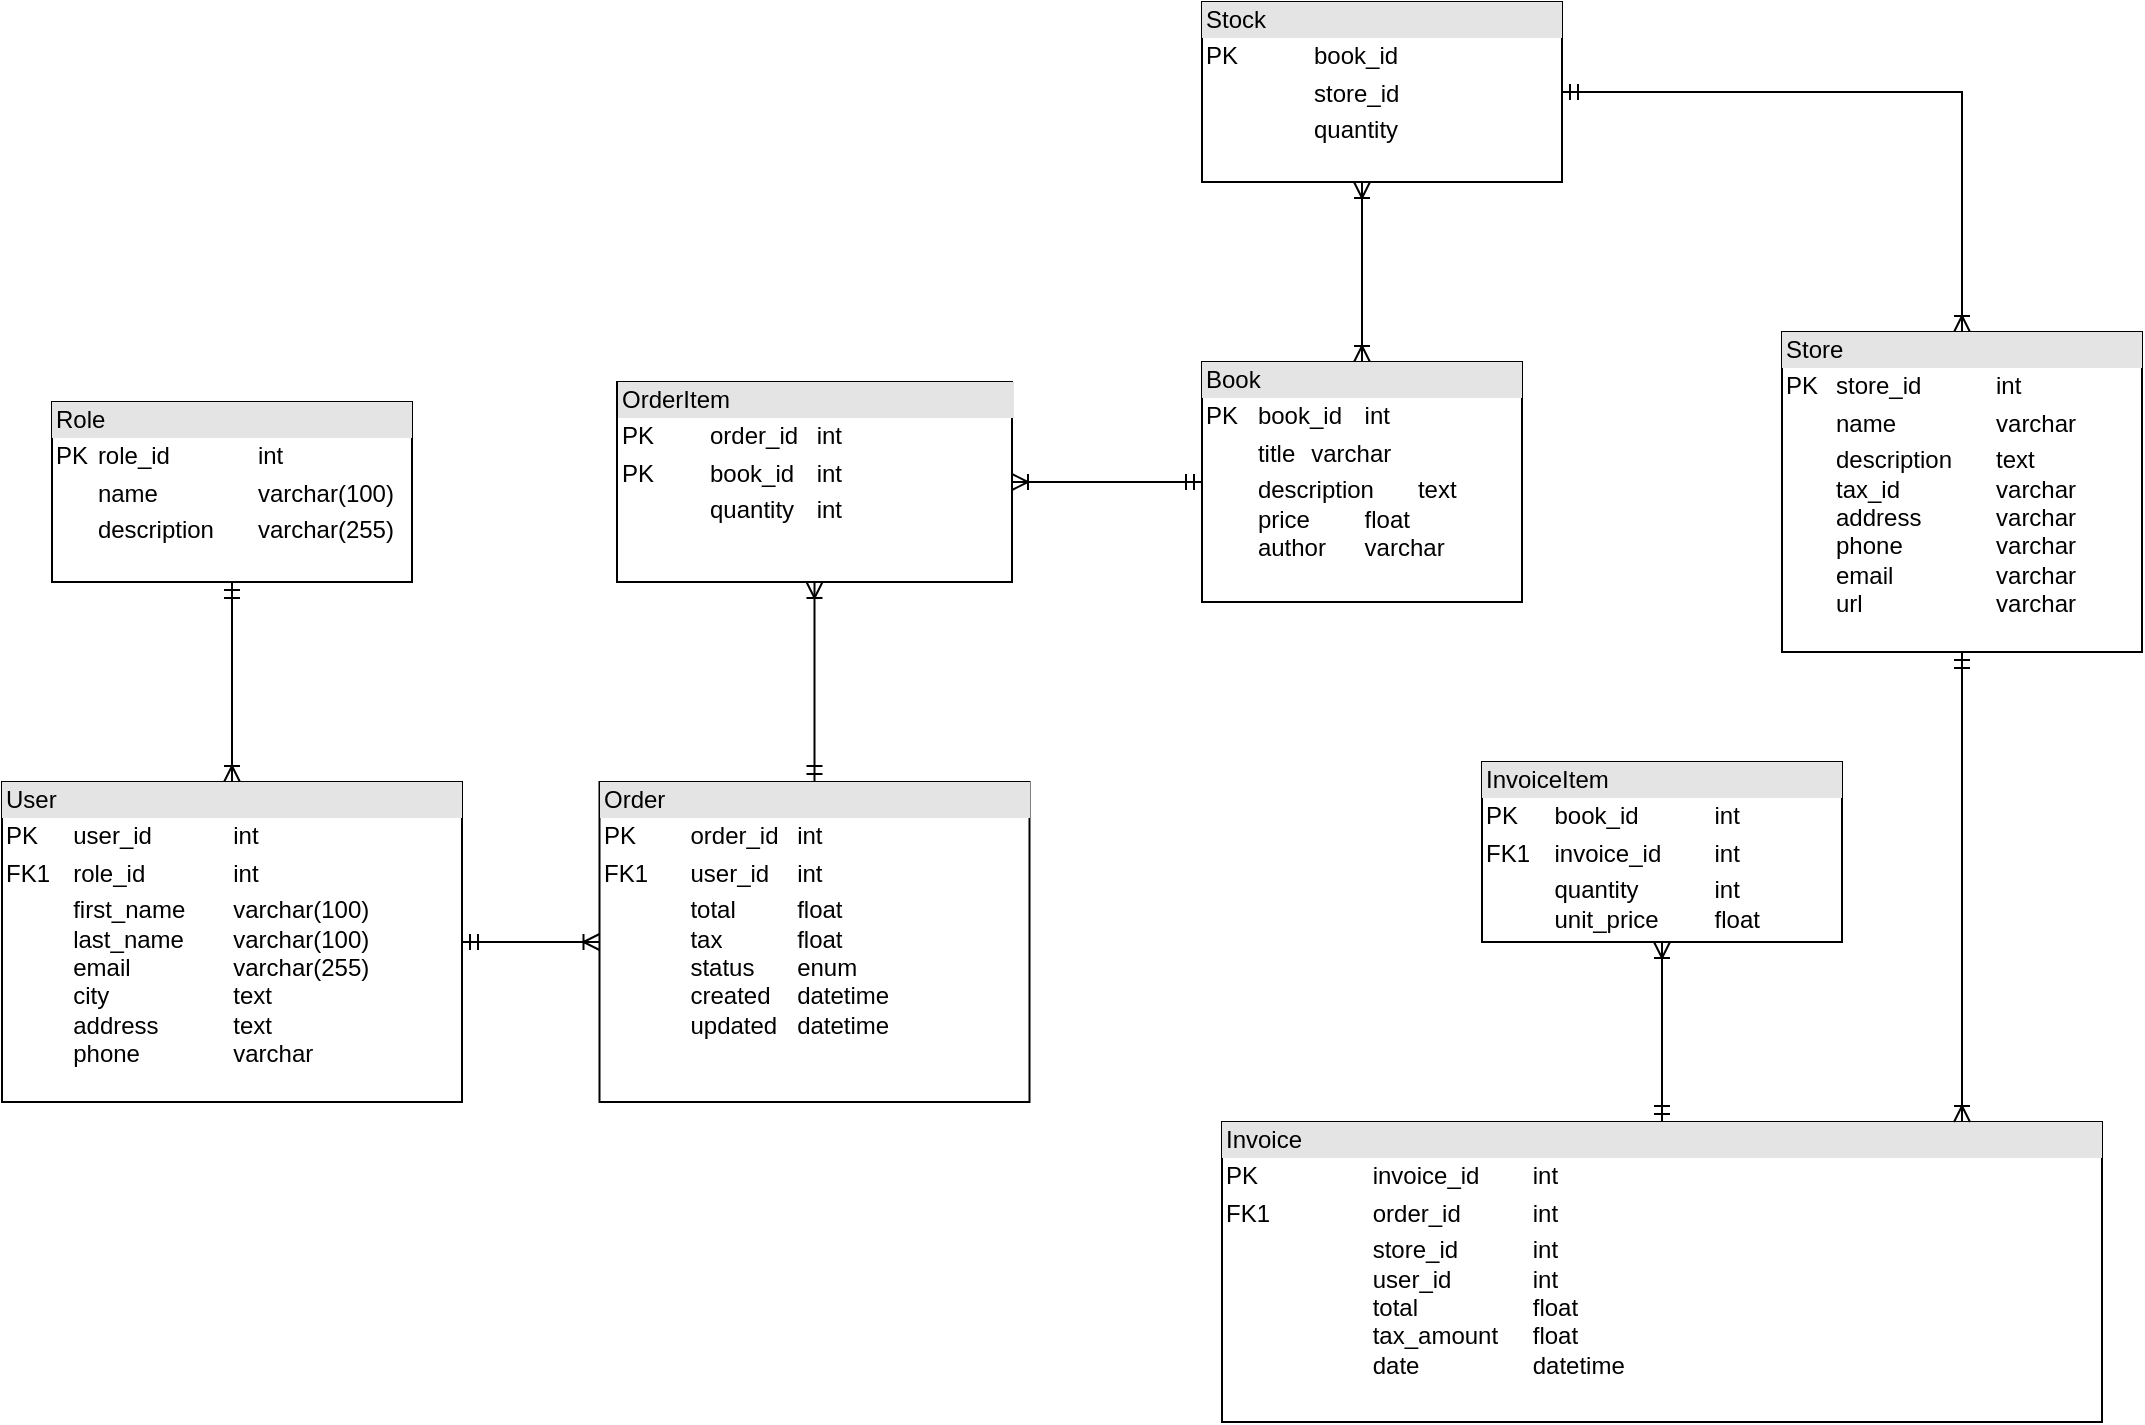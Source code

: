 <mxfile version="25.0.1">
  <diagram name="Page-1" id="2ca16b54-16f6-2749-3443-fa8db7711227">
    <mxGraphModel dx="1387" dy="1755" grid="1" gridSize="10" guides="1" tooltips="1" connect="1" arrows="1" fold="1" page="1" pageScale="1" pageWidth="1100" pageHeight="850" background="none" math="0" shadow="0">
      <root>
        <mxCell id="0" />
        <mxCell id="1" parent="0" />
        <mxCell id="zAKk5Vj_SALi7lIbkX37-4" value="" style="edgeStyle=orthogonalEdgeStyle;rounded=0;orthogonalLoop=1;jettySize=auto;html=1;startArrow=ERoneToMany;startFill=0;endArrow=ERmandOne;endFill=0;" edge="1" parent="1" source="2ed32ef02a7f4228-1" target="zAKk5Vj_SALi7lIbkX37-3">
          <mxGeometry relative="1" as="geometry" />
        </mxCell>
        <mxCell id="2ed32ef02a7f4228-1" value="&lt;div style=&quot;box-sizing:border-box;width:100%;background:#e4e4e4;padding:2px;&quot;&gt;User&lt;/div&gt;&lt;table cellspacing=&quot;0&quot; cellpadding=&quot;2&quot; style=&quot;width:100%;font-size:1em;&quot;&gt;&lt;tbody&gt;&lt;tr&gt;&lt;td&gt;PK&lt;/td&gt;&lt;td&gt;user_id&lt;span style=&quot;white-space: pre;&quot;&gt;&#x9;&lt;span style=&quot;white-space: pre;&quot;&gt;&#x9;&lt;/span&gt;&lt;/span&gt;int&lt;/td&gt;&lt;/tr&gt;&lt;tr&gt;&lt;td&gt;FK1&lt;/td&gt;&lt;td&gt;role_id&lt;span style=&quot;white-space: pre;&quot;&gt;&#x9;&lt;span style=&quot;white-space: pre;&quot;&gt;&#x9;&lt;/span&gt;&lt;/span&gt;int&lt;/td&gt;&lt;/tr&gt;&lt;tr&gt;&lt;td&gt;&lt;/td&gt;&lt;td&gt;first_name&lt;span style=&quot;white-space: pre;&quot;&gt;&#x9;&lt;/span&gt;varchar(100)&lt;br&gt;last_name&lt;span style=&quot;white-space: pre;&quot;&gt;&#x9;&lt;/span&gt;varchar(100)&lt;br&gt;email&lt;span style=&quot;white-space: pre;&quot;&gt;&#x9;&lt;/span&gt;&lt;span style=&quot;white-space: pre;&quot;&gt;&#x9;&lt;/span&gt;varchar(255)&lt;br&gt;city&lt;span style=&quot;white-space: pre;&quot;&gt;&#x9;&lt;/span&gt;&lt;span style=&quot;white-space: pre;&quot;&gt;&#x9;&lt;/span&gt;&lt;span style=&quot;white-space: pre;&quot;&gt;&#x9;&lt;/span&gt;text&lt;br&gt;address&lt;span style=&quot;white-space: pre;&quot;&gt;&#x9;&lt;/span&gt;&lt;span style=&quot;white-space: pre;&quot;&gt;&#x9;&lt;/span&gt;text&lt;br&gt;phone&lt;span style=&quot;white-space: pre;&quot;&gt;&#x9;&lt;/span&gt;&lt;span style=&quot;white-space: pre;&quot;&gt;&#x9;&lt;/span&gt;varchar&lt;br&gt;&lt;br&gt;&lt;/td&gt;&lt;/tr&gt;&lt;/tbody&gt;&lt;/table&gt;" style="verticalAlign=top;align=left;overflow=fill;html=1;rounded=0;shadow=0;comic=0;labelBackgroundColor=none;strokeWidth=1;fontFamily=Helvetica;fontSize=12" parent="1" vertex="1">
          <mxGeometry x="30" y="90" width="230" height="160" as="geometry" />
        </mxCell>
        <mxCell id="zAKk5Vj_SALi7lIbkX37-3" value="&lt;div style=&quot;box-sizing:border-box;width:100%;background:#e4e4e4;padding:2px;&quot;&gt;Role&lt;/div&gt;&lt;table style=&quot;width:100%;font-size:1em;&quot; cellpadding=&quot;2&quot; cellspacing=&quot;0&quot;&gt;&lt;tbody&gt;&lt;tr&gt;&lt;td&gt;PK&lt;/td&gt;&lt;td&gt;role_id&lt;span style=&quot;white-space: pre;&quot;&gt;&#x9;&lt;/span&gt;&lt;span style=&quot;white-space: pre;&quot;&gt;&#x9;&lt;/span&gt;int&lt;/td&gt;&lt;/tr&gt;&lt;tr&gt;&lt;td&gt;&lt;br&gt;&lt;/td&gt;&lt;td&gt;name&lt;span style=&quot;white-space: pre;&quot;&gt;&#x9;&lt;/span&gt;&lt;span style=&quot;white-space: pre;&quot;&gt;&#x9;&lt;/span&gt;varchar(100)&lt;/td&gt;&lt;/tr&gt;&lt;tr&gt;&lt;td&gt;&lt;/td&gt;&lt;td&gt;description&lt;span style=&quot;white-space: pre;&quot;&gt;&#x9;&lt;/span&gt;varchar(255)&lt;br&gt;&lt;/td&gt;&lt;/tr&gt;&lt;/tbody&gt;&lt;/table&gt;" style="verticalAlign=top;align=left;overflow=fill;html=1;whiteSpace=wrap;" vertex="1" parent="1">
          <mxGeometry x="55" y="-100" width="180" height="90" as="geometry" />
        </mxCell>
        <mxCell id="zAKk5Vj_SALi7lIbkX37-28" value="" style="edgeStyle=orthogonalEdgeStyle;rounded=0;orthogonalLoop=1;jettySize=auto;html=1;startArrow=ERoneToMany;startFill=0;endArrow=ERoneToMany;endFill=0;" edge="1" parent="1" source="zAKk5Vj_SALi7lIbkX37-5" target="zAKk5Vj_SALi7lIbkX37-12">
          <mxGeometry relative="1" as="geometry">
            <Array as="points">
              <mxPoint x="710" y="-190" />
              <mxPoint x="710" y="-190" />
            </Array>
          </mxGeometry>
        </mxCell>
        <mxCell id="zAKk5Vj_SALi7lIbkX37-5" value="&lt;div style=&quot;box-sizing:border-box;width:100%;background:#e4e4e4;padding:2px;&quot;&gt;Book&lt;span style=&quot;white-space: pre;&quot;&gt;&#x9;&lt;/span&gt;&lt;/div&gt;&lt;table style=&quot;width:100%;font-size:1em;&quot; cellpadding=&quot;2&quot; cellspacing=&quot;0&quot;&gt;&lt;tbody&gt;&lt;tr&gt;&lt;td&gt;PK&lt;/td&gt;&lt;td&gt;book_id&lt;span style=&quot;white-space: pre;&quot;&gt;&#x9;&lt;/span&gt;int&lt;br&gt;&lt;/td&gt;&lt;/tr&gt;&lt;tr&gt;&lt;td&gt;&lt;br&gt;&lt;/td&gt;&lt;td&gt;title&lt;span style=&quot;white-space: pre;&quot;&gt;&#x9;&lt;/span&gt;varchar&lt;/td&gt;&lt;/tr&gt;&lt;tr&gt;&lt;td&gt;&lt;/td&gt;&lt;td&gt;description&lt;span style=&quot;white-space: pre;&quot;&gt;&#x9;&lt;/span&gt;text&lt;br&gt;price&lt;span style=&quot;white-space: pre;&quot;&gt;&#x9;&lt;/span&gt;float&lt;br&gt;author&lt;span style=&quot;white-space: pre;&quot;&gt;&#x9;&lt;/span&gt;varchar&lt;br&gt;&lt;/td&gt;&lt;/tr&gt;&lt;/tbody&gt;&lt;/table&gt;" style="verticalAlign=top;align=left;overflow=fill;html=1;whiteSpace=wrap;" vertex="1" parent="1">
          <mxGeometry x="630" y="-120" width="160" height="120" as="geometry" />
        </mxCell>
        <mxCell id="zAKk5Vj_SALi7lIbkX37-15" value="" style="edgeStyle=orthogonalEdgeStyle;rounded=0;orthogonalLoop=1;jettySize=auto;html=1;startArrow=ERoneToMany;startFill=0;endArrow=ERmandOne;endFill=0;" edge="1" parent="1" source="zAKk5Vj_SALi7lIbkX37-7" target="2ed32ef02a7f4228-1">
          <mxGeometry relative="1" as="geometry" />
        </mxCell>
        <mxCell id="zAKk5Vj_SALi7lIbkX37-7" value="&lt;div style=&quot;box-sizing:border-box;width:100%;background:#e4e4e4;padding:2px;&quot;&gt;Order&lt;br&gt;&lt;/div&gt;&lt;table style=&quot;width:100%;font-size:1em;&quot; cellpadding=&quot;2&quot; cellspacing=&quot;0&quot;&gt;&lt;tbody&gt;&lt;tr&gt;&lt;td&gt;PK&lt;/td&gt;&lt;td&gt;order_id&lt;span style=&quot;white-space: pre;&quot;&gt;&#x9;&lt;/span&gt;int&lt;span style=&quot;white-space: pre;&quot;&gt;&#x9;&lt;/span&gt;&lt;/td&gt;&lt;/tr&gt;&lt;tr&gt;&lt;td&gt;FK1&lt;/td&gt;&lt;td&gt;user_id&lt;span style=&quot;white-space: pre;&quot;&gt;&#x9;&lt;/span&gt;int&lt;br&gt;&lt;/td&gt;&lt;/tr&gt;&lt;tr&gt;&lt;td&gt;&lt;br&gt;&lt;br&gt;&lt;/td&gt;&lt;td&gt;total&lt;span style=&quot;white-space: pre;&quot;&gt;&#x9;&lt;/span&gt;&lt;span style=&quot;white-space: pre;&quot;&gt;&#x9;&lt;/span&gt;float&lt;br&gt;tax&lt;span style=&quot;white-space: pre;&quot;&gt;&#x9;&lt;/span&gt;&lt;span style=&quot;white-space: pre;&quot;&gt;&#x9;&lt;/span&gt;float&lt;br&gt;status&lt;span style=&quot;white-space: pre;&quot;&gt;&#x9;&lt;/span&gt;enum&lt;br&gt;created&lt;span style=&quot;white-space: pre;&quot;&gt;&#x9;&lt;/span&gt;datetime&lt;br&gt;updated&lt;span style=&quot;white-space: pre;&quot;&gt;&#x9;&lt;/span&gt;datetime&lt;br&gt;&lt;/td&gt;&lt;/tr&gt;&lt;/tbody&gt;&lt;/table&gt;" style="verticalAlign=top;align=left;overflow=fill;html=1;whiteSpace=wrap;" vertex="1" parent="1">
          <mxGeometry x="328.75" y="90" width="215" height="160" as="geometry" />
        </mxCell>
        <mxCell id="zAKk5Vj_SALi7lIbkX37-13" value="" style="edgeStyle=orthogonalEdgeStyle;rounded=0;orthogonalLoop=1;jettySize=auto;html=1;entryX=0.5;entryY=0;entryDx=0;entryDy=0;startArrow=ERoneToMany;startFill=0;endArrow=ERmandOne;endFill=0;" edge="1" parent="1" source="zAKk5Vj_SALi7lIbkX37-9" target="zAKk5Vj_SALi7lIbkX37-7">
          <mxGeometry relative="1" as="geometry">
            <mxPoint x="427.5" y="-10" as="targetPoint" />
          </mxGeometry>
        </mxCell>
        <mxCell id="zAKk5Vj_SALi7lIbkX37-16" value="" style="edgeStyle=orthogonalEdgeStyle;rounded=0;orthogonalLoop=1;jettySize=auto;html=1;startArrow=ERoneToMany;startFill=0;endArrow=ERmandOne;endFill=0;" edge="1" parent="1" source="zAKk5Vj_SALi7lIbkX37-9" target="zAKk5Vj_SALi7lIbkX37-5">
          <mxGeometry relative="1" as="geometry" />
        </mxCell>
        <mxCell id="zAKk5Vj_SALi7lIbkX37-9" value="&lt;div style=&quot;box-sizing:border-box;width:100%;background:#e4e4e4;padding:2px;&quot;&gt;OrderItem&lt;/div&gt;&lt;table style=&quot;width:100%;font-size:1em;&quot; cellpadding=&quot;2&quot; cellspacing=&quot;0&quot;&gt;&lt;tbody&gt;&lt;tr&gt;&lt;td&gt;PK&lt;/td&gt;&lt;td&gt;order_id&lt;span style=&quot;white-space: pre;&quot;&gt;&#x9;&lt;/span&gt;int&lt;/td&gt;&lt;/tr&gt;&lt;tr&gt;&lt;td&gt;PK&lt;/td&gt;&lt;td&gt;book_id&lt;span style=&quot;white-space: pre;&quot;&gt;&#x9;&lt;/span&gt;int&lt;/td&gt;&lt;/tr&gt;&lt;tr&gt;&lt;td&gt;&lt;/td&gt;&lt;td&gt;quantity&lt;span style=&quot;white-space: pre;&quot;&gt;&#x9;&lt;/span&gt;int&lt;/td&gt;&lt;/tr&gt;&lt;/tbody&gt;&lt;/table&gt;" style="verticalAlign=top;align=left;overflow=fill;html=1;whiteSpace=wrap;" vertex="1" parent="1">
          <mxGeometry x="337.5" y="-110" width="197.5" height="100" as="geometry" />
        </mxCell>
        <mxCell id="zAKk5Vj_SALi7lIbkX37-11" value="&lt;div style=&quot;box-sizing:border-box;width:100%;background:#e4e4e4;padding:2px;&quot;&gt;Invoice&lt;br&gt;&lt;/div&gt;&lt;table style=&quot;width:100%;font-size:1em;&quot; cellpadding=&quot;2&quot; cellspacing=&quot;0&quot;&gt;&lt;tbody&gt;&lt;tr&gt;&lt;td&gt;PK&lt;/td&gt;&lt;td&gt;invoice_id&lt;span style=&quot;white-space: pre;&quot;&gt;&#x9;&lt;/span&gt;int&lt;/td&gt;&lt;/tr&gt;&lt;tr&gt;&lt;td&gt;FK1&lt;/td&gt;&lt;td&gt;order_id&lt;span style=&quot;white-space: pre;&quot;&gt;&#x9;&lt;/span&gt;&lt;span style=&quot;white-space: pre;&quot;&gt;&#x9;&lt;/span&gt;int&lt;/td&gt;&lt;/tr&gt;&lt;tr&gt;&lt;td&gt;&lt;/td&gt;&lt;td&gt;store_id&lt;span style=&quot;white-space: pre;&quot;&gt;&#x9;&lt;/span&gt;&lt;span style=&quot;white-space: pre;&quot;&gt;&#x9;&lt;/span&gt;int&lt;br&gt;user_id&lt;span style=&quot;white-space: pre;&quot;&gt;&#x9;&lt;/span&gt;&lt;span style=&quot;white-space: pre;&quot;&gt;&#x9;&lt;/span&gt;int&lt;br&gt;total&lt;span style=&quot;white-space: pre;&quot;&gt;&#x9;&lt;/span&gt;&lt;span style=&quot;white-space: pre;&quot;&gt;&#x9;&lt;/span&gt;&lt;span style=&quot;white-space: pre;&quot;&gt;&#x9;&lt;/span&gt;float&lt;br&gt;tax_amount&lt;span style=&quot;white-space: pre;&quot;&gt;&#x9;&lt;/span&gt;float&lt;br&gt;date&lt;span style=&quot;white-space: pre;&quot;&gt;&#x9;&lt;/span&gt;&lt;span style=&quot;white-space: pre;&quot;&gt;&#x9;&lt;/span&gt;&lt;span style=&quot;white-space: pre;&quot;&gt;&#x9;&lt;/span&gt;datetime&lt;br&gt;&lt;/td&gt;&lt;/tr&gt;&lt;/tbody&gt;&lt;/table&gt;" style="verticalAlign=top;align=left;overflow=fill;html=1;whiteSpace=wrap;" vertex="1" parent="1">
          <mxGeometry x="640" y="260" width="440" height="150" as="geometry" />
        </mxCell>
        <mxCell id="zAKk5Vj_SALi7lIbkX37-19" value="" style="edgeStyle=orthogonalEdgeStyle;rounded=0;orthogonalLoop=1;jettySize=auto;html=1;endArrow=ERoneToMany;endFill=0;startArrow=ERmandOne;startFill=0;" edge="1" parent="1" source="zAKk5Vj_SALi7lIbkX37-12" target="zAKk5Vj_SALi7lIbkX37-18">
          <mxGeometry relative="1" as="geometry" />
        </mxCell>
        <mxCell id="zAKk5Vj_SALi7lIbkX37-12" value="&lt;div style=&quot;box-sizing:border-box;width:100%;background:#e4e4e4;padding:2px;&quot;&gt;Stock&lt;br&gt;&lt;/div&gt;&lt;table style=&quot;width:100%;font-size:1em;&quot; cellpadding=&quot;2&quot; cellspacing=&quot;0&quot;&gt;&lt;tbody&gt;&lt;tr&gt;&lt;td&gt;PK&lt;/td&gt;&lt;td&gt;book_id&lt;/td&gt;&lt;/tr&gt;&lt;tr&gt;&lt;td&gt;&lt;br&gt;&lt;/td&gt;&lt;td&gt;store_id&lt;br&gt;&lt;/td&gt;&lt;/tr&gt;&lt;tr&gt;&lt;td&gt;&lt;/td&gt;&lt;td&gt;quantity&lt;br&gt;&lt;/td&gt;&lt;/tr&gt;&lt;/tbody&gt;&lt;/table&gt;" style="verticalAlign=top;align=left;overflow=fill;html=1;whiteSpace=wrap;" vertex="1" parent="1">
          <mxGeometry x="630" y="-300" width="180" height="90" as="geometry" />
        </mxCell>
        <mxCell id="zAKk5Vj_SALi7lIbkX37-21" value="" style="edgeStyle=orthogonalEdgeStyle;rounded=0;orthogonalLoop=1;jettySize=auto;html=1;startArrow=ERoneToMany;startFill=0;endArrow=ERmandOne;endFill=0;" edge="1" parent="1" source="zAKk5Vj_SALi7lIbkX37-17" target="zAKk5Vj_SALi7lIbkX37-11">
          <mxGeometry relative="1" as="geometry" />
        </mxCell>
        <mxCell id="zAKk5Vj_SALi7lIbkX37-17" value="&lt;div style=&quot;box-sizing:border-box;width:100%;background:#e4e4e4;padding:2px;&quot;&gt;InvoiceItem&lt;br&gt;&lt;/div&gt;&lt;table style=&quot;width:100%;font-size:1em;&quot; cellpadding=&quot;2&quot; cellspacing=&quot;0&quot;&gt;&lt;tbody&gt;&lt;tr&gt;&lt;td&gt;PK&lt;/td&gt;&lt;td&gt;book_id&lt;span style=&quot;white-space: pre;&quot;&gt;&#x9;&lt;/span&gt;&lt;span style=&quot;white-space: pre;&quot;&gt;&#x9;&lt;/span&gt;int&lt;span style=&quot;white-space: pre;&quot;&gt;&#x9;&lt;/span&gt;&lt;/td&gt;&lt;/tr&gt;&lt;tr&gt;&lt;td&gt;FK1&lt;/td&gt;&lt;td&gt;invoice_id&lt;span style=&quot;white-space: pre;&quot;&gt;&#x9;&lt;/span&gt;int&lt;/td&gt;&lt;/tr&gt;&lt;tr&gt;&lt;td&gt;&lt;/td&gt;&lt;td&gt;quantity&lt;span style=&quot;white-space: pre;&quot;&gt;&#x9;&lt;/span&gt;&lt;span style=&quot;white-space: pre;&quot;&gt;&#x9;&lt;/span&gt;int&lt;br&gt;unit_price&lt;span style=&quot;white-space: pre;&quot;&gt;&#x9;&lt;/span&gt;float&lt;br&gt;&lt;/td&gt;&lt;/tr&gt;&lt;/tbody&gt;&lt;/table&gt;" style="verticalAlign=top;align=left;overflow=fill;html=1;whiteSpace=wrap;" vertex="1" parent="1">
          <mxGeometry x="770" y="80" width="180" height="90" as="geometry" />
        </mxCell>
        <mxCell id="zAKk5Vj_SALi7lIbkX37-27" value="" style="edgeStyle=orthogonalEdgeStyle;rounded=0;orthogonalLoop=1;jettySize=auto;html=1;endArrow=ERoneToMany;endFill=0;startArrow=ERmandOne;startFill=0;" edge="1" parent="1" source="zAKk5Vj_SALi7lIbkX37-18" target="zAKk5Vj_SALi7lIbkX37-11">
          <mxGeometry relative="1" as="geometry">
            <Array as="points">
              <mxPoint x="1010" y="210" />
              <mxPoint x="1010" y="210" />
            </Array>
          </mxGeometry>
        </mxCell>
        <mxCell id="zAKk5Vj_SALi7lIbkX37-18" value="&lt;div style=&quot;box-sizing:border-box;width:100%;background:#e4e4e4;padding:2px;&quot;&gt;Store&lt;br&gt;&lt;/div&gt;&lt;table style=&quot;width:100%;font-size:1em;&quot; cellpadding=&quot;2&quot; cellspacing=&quot;0&quot;&gt;&lt;tbody&gt;&lt;tr&gt;&lt;td&gt;PK&lt;/td&gt;&lt;td&gt;store_id&lt;span style=&quot;white-space: pre;&quot;&gt;&#x9;&lt;/span&gt;&lt;span style=&quot;white-space: pre;&quot;&gt;&#x9;&lt;/span&gt;int&lt;br&gt;&lt;/td&gt;&lt;/tr&gt;&lt;tr&gt;&lt;td&gt;&lt;br&gt;&lt;/td&gt;&lt;td&gt;name&lt;span style=&quot;white-space: pre;&quot;&gt;&#x9;&lt;span style=&quot;white-space: pre;&quot;&gt;&#x9;&lt;/span&gt;&lt;/span&gt;varchar&lt;/td&gt;&lt;/tr&gt;&lt;tr&gt;&lt;td&gt;&lt;/td&gt;&lt;td&gt;description&lt;span style=&quot;white-space: pre;&quot;&gt;&#x9;&lt;/span&gt;text&lt;br&gt;tax_id&lt;span style=&quot;white-space: pre;&quot;&gt;&#x9;&lt;/span&gt;&lt;span style=&quot;white-space: pre;&quot;&gt;&#x9;&lt;/span&gt;varchar&lt;br&gt;address&lt;span style=&quot;white-space: pre;&quot;&gt;&#x9;&lt;/span&gt;&lt;span style=&quot;white-space: pre;&quot;&gt;&#x9;&lt;/span&gt;varchar&lt;br&gt;phone&lt;span style=&quot;white-space: pre;&quot;&gt;&#x9;&lt;/span&gt;&lt;span style=&quot;white-space: pre;&quot;&gt;&#x9;&lt;/span&gt;varchar&lt;br&gt;email&lt;span style=&quot;white-space: pre;&quot;&gt;&#x9;&lt;/span&gt;&lt;span style=&quot;white-space: pre;&quot;&gt;&#x9;&lt;/span&gt;varchar&lt;br&gt;url&lt;span style=&quot;white-space: pre;&quot;&gt;&#x9;&lt;/span&gt;&lt;span style=&quot;white-space: pre;&quot;&gt;&#x9;&lt;/span&gt;&lt;span style=&quot;white-space: pre;&quot;&gt;&#x9;&lt;/span&gt;varchar&lt;br&gt;&lt;/td&gt;&lt;/tr&gt;&lt;/tbody&gt;&lt;/table&gt;" style="verticalAlign=top;align=left;overflow=fill;html=1;whiteSpace=wrap;" vertex="1" parent="1">
          <mxGeometry x="920" y="-135" width="180" height="160" as="geometry" />
        </mxCell>
      </root>
    </mxGraphModel>
  </diagram>
</mxfile>
